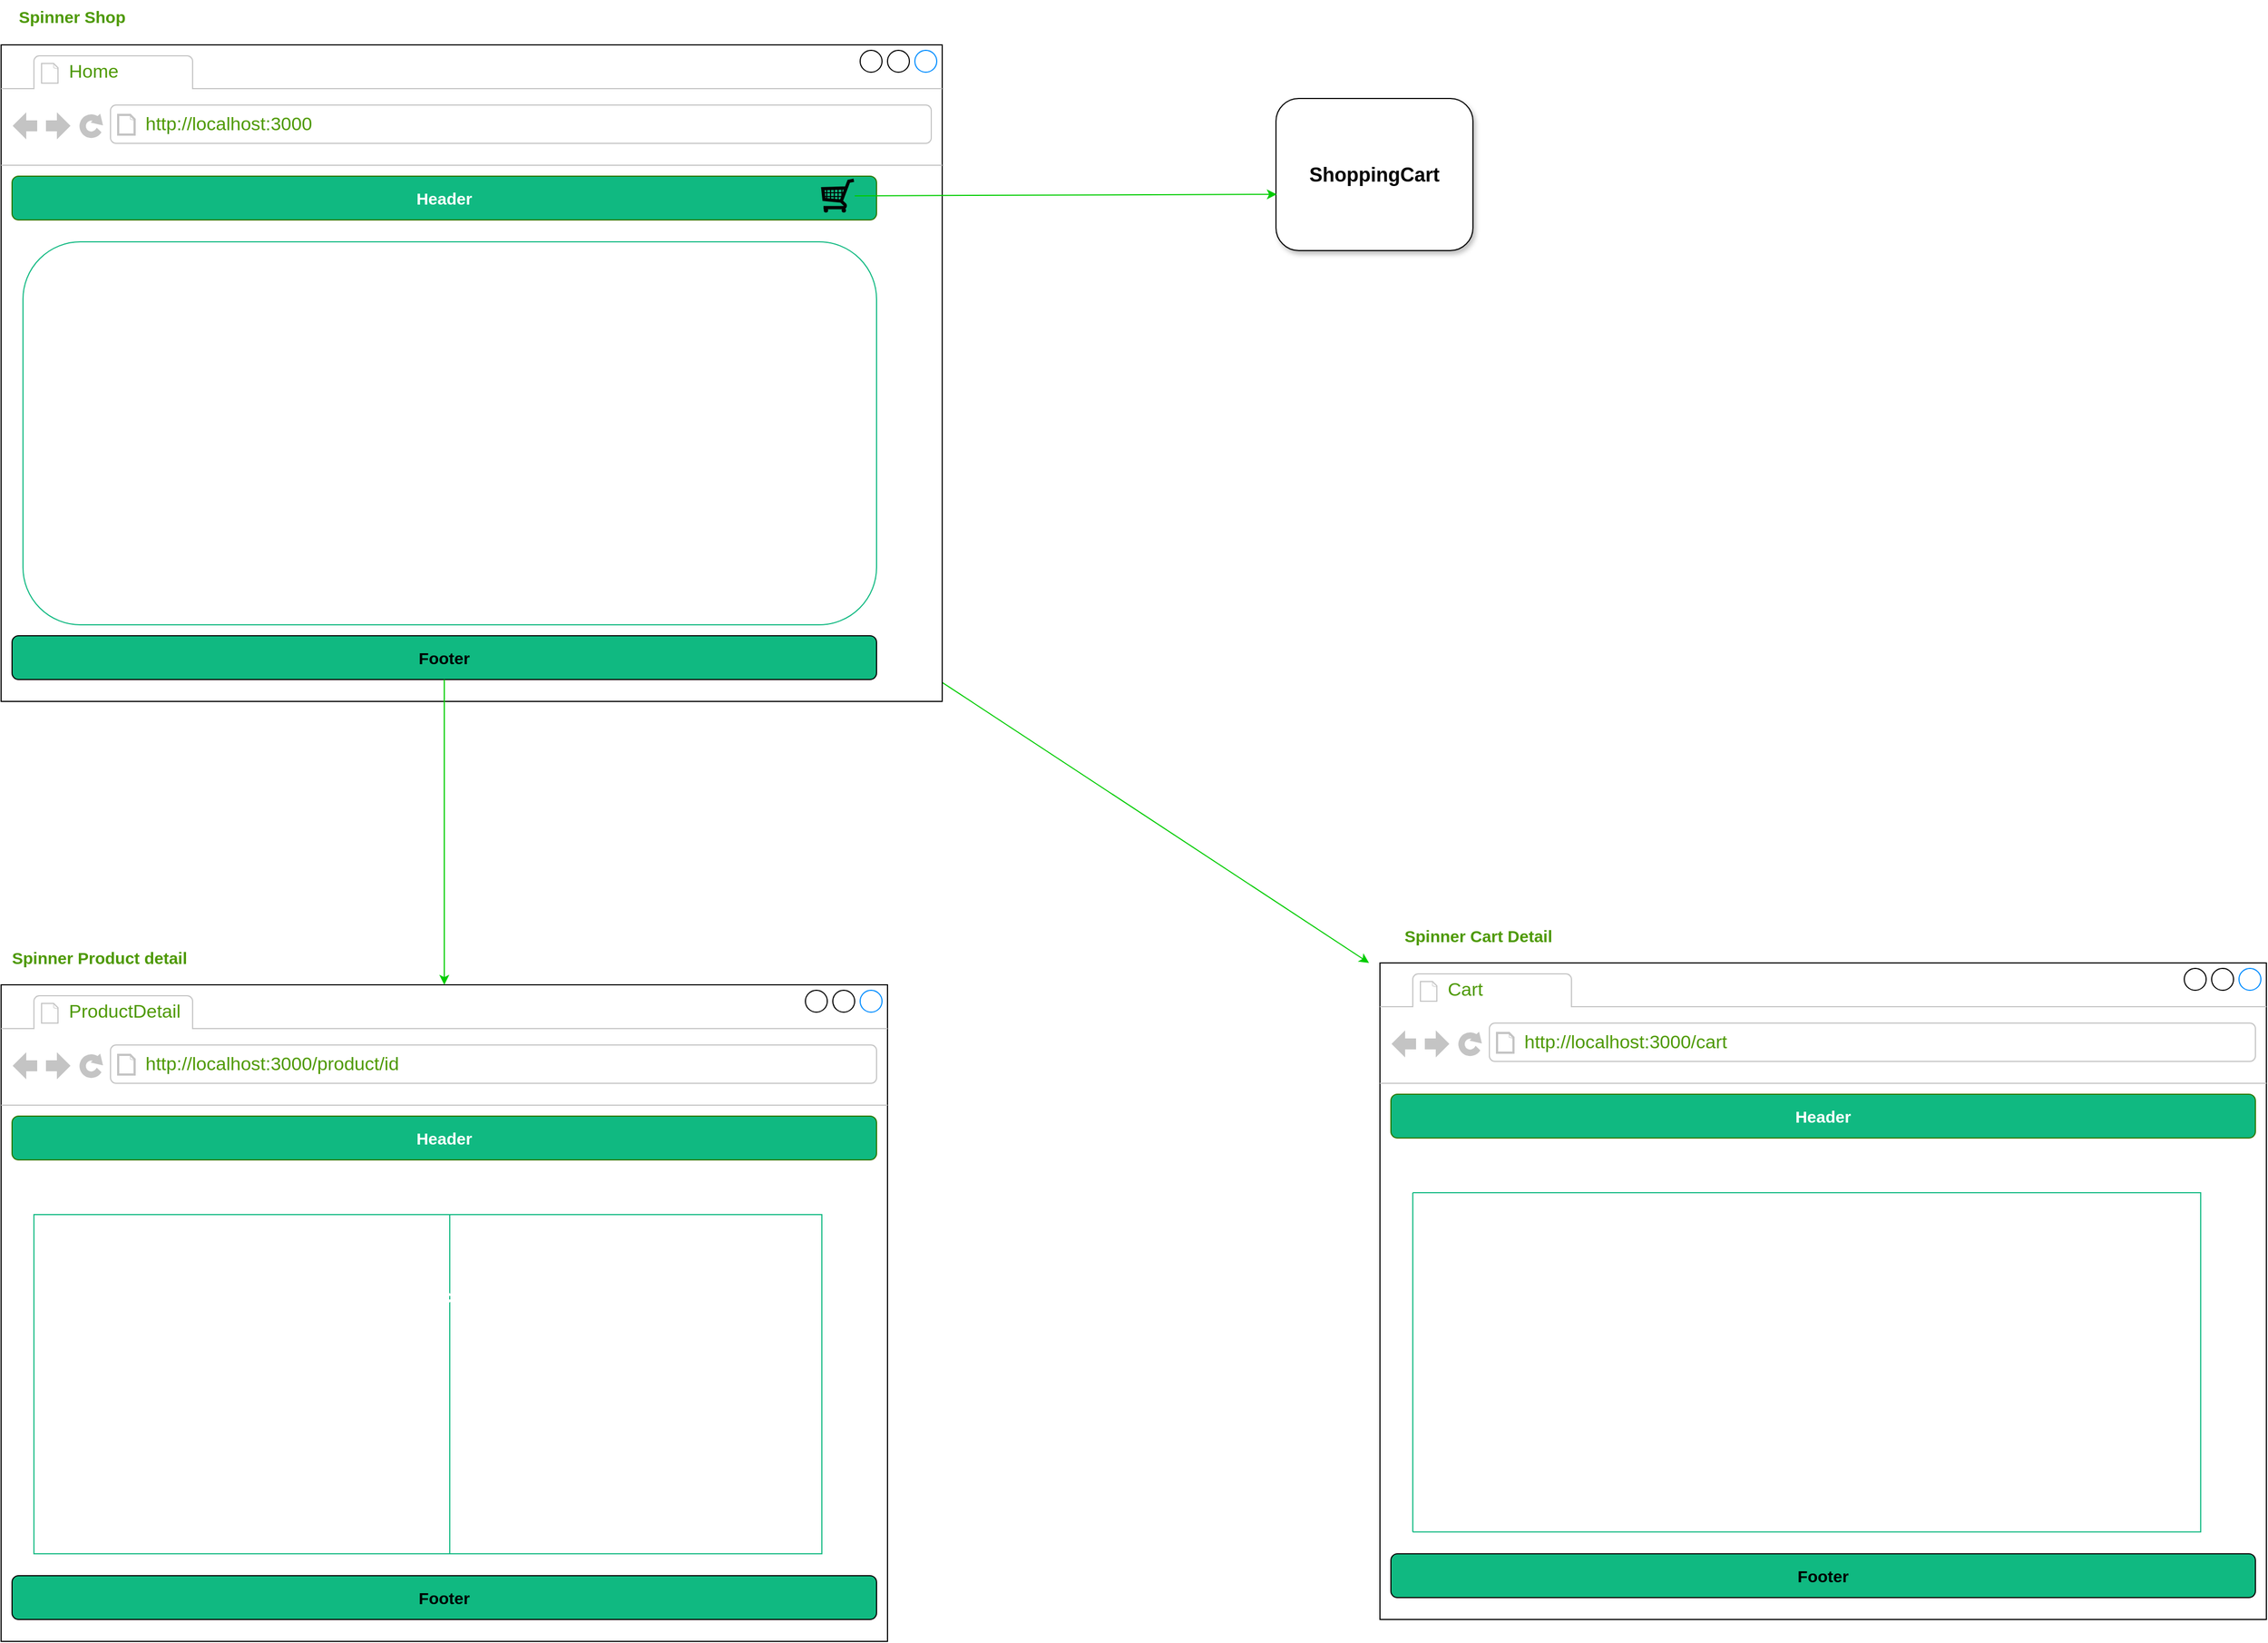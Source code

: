 <mxfile>
    <diagram id="RsQ2uPMJgdX-NSogiXf2" name="general-app-explanation">
        <mxGraphModel dx="4436" dy="1948" grid="1" gridSize="10" guides="1" tooltips="1" connect="1" arrows="1" fold="1" page="1" pageScale="1" pageWidth="850" pageHeight="1100" math="0" shadow="0">
            <root>
                <mxCell id="0"/>
                <mxCell id="1" parent="0"/>
                <mxCell id="K9DbTx4Tkm76TYNsKObI-102" style="edgeStyle=none;html=1;fontSize=18;fontColor=#FFFFFF;fillColor=#f9f7ed;strokeColor=#00CC00;" parent="1" source="18" edge="1">
                    <mxGeometry relative="1" as="geometry">
                        <mxPoint x="1270" y="890" as="targetPoint"/>
                    </mxGeometry>
                </mxCell>
                <mxCell id="18" value="" style="strokeWidth=1;shadow=0;dashed=0;align=center;html=1;shape=mxgraph.mockup.containers.browserWindow;rSize=0;strokeColor2=#008cff;strokeColor3=#c4c4c4;mainText=,;recursiveResize=0;" parent="1" vertex="1">
                    <mxGeometry x="20" y="51" width="860" height="600" as="geometry"/>
                </mxCell>
                <mxCell id="19" value="&lt;font color=&quot;#4d9900&quot;&gt;Home&lt;/font&gt;" style="strokeWidth=1;shadow=0;dashed=0;align=center;html=1;shape=mxgraph.mockup.containers.anchor;fontSize=17;fontColor=#666666;align=left;" parent="18" vertex="1">
                    <mxGeometry x="60" y="12" width="110" height="26" as="geometry"/>
                </mxCell>
                <mxCell id="20" value="&lt;font color=&quot;#4d9900&quot;&gt;http://localhost:3000&lt;/font&gt;" style="strokeWidth=1;shadow=0;dashed=0;align=center;html=1;shape=mxgraph.mockup.containers.anchor;rSize=0;fontSize=17;fontColor=#666666;align=left;" parent="18" vertex="1">
                    <mxGeometry x="130" y="60" width="250" height="26" as="geometry"/>
                </mxCell>
                <mxCell id="38" style="edgeStyle=none;html=1;exitX=1;exitY=1;exitDx=0;exitDy=0;" parent="18" edge="1">
                    <mxGeometry relative="1" as="geometry">
                        <mxPoint x="80" y="170" as="sourcePoint"/>
                        <mxPoint x="80" y="170" as="targetPoint"/>
                    </mxGeometry>
                </mxCell>
                <mxCell id="K9DbTx4Tkm76TYNsKObI-42" value="&lt;font style=&quot;font-size: 15px&quot;&gt;&lt;b&gt;Header&lt;/b&gt;&lt;/font&gt;" style="rounded=1;whiteSpace=wrap;html=1;fillColor=#10b981;fontColor=#ffffff;strokeColor=#2D7600;" parent="18" vertex="1">
                    <mxGeometry x="10" y="120" width="790" height="40" as="geometry"/>
                </mxCell>
                <mxCell id="K9DbTx4Tkm76TYNsKObI-43" value="&lt;font style=&quot;font-size: 15px&quot;&gt;&lt;b&gt;Footer&lt;/b&gt;&lt;/font&gt;" style="rounded=1;whiteSpace=wrap;html=1;fillColor=#10b981;" parent="18" vertex="1">
                    <mxGeometry x="10" y="540" width="790" height="40" as="geometry"/>
                </mxCell>
                <mxCell id="K9DbTx4Tkm76TYNsKObI-44" value="&lt;font color=&quot;#ffffff&quot; style=&quot;font-size: 18px&quot;&gt;&lt;b&gt;Spinner List&lt;/b&gt;&lt;/font&gt;" style="rounded=1;whiteSpace=wrap;html=1;fontColor=#00CC00;strokeColor=#10b981;fillColor=none;gradientColor=#FFFFFF;" parent="18" vertex="1">
                    <mxGeometry x="20" y="180" width="780" height="350" as="geometry"/>
                </mxCell>
                <mxCell id="K9DbTx4Tkm76TYNsKObI-82" value="" style="verticalLabelPosition=bottom;shadow=0;dashed=0;align=center;html=1;verticalAlign=top;strokeWidth=1;shape=mxgraph.mockup.misc.shoppingCart;strokeColor=#030303;fontSize=18;fontColor=#FFFFFF;fillColor=#030303;gradientColor=#FFFFFF;" parent="18" vertex="1">
                    <mxGeometry x="750" y="123" width="30" height="30" as="geometry"/>
                </mxCell>
                <mxCell id="K9DbTx4Tkm76TYNsKObI-45" value="&lt;font color=&quot;#4d9900&quot;&gt;&lt;b&gt;Spinner Shop&lt;/b&gt;&lt;/font&gt;" style="text;html=1;strokeColor=none;fillColor=none;align=center;verticalAlign=middle;whiteSpace=wrap;rounded=0;fontSize=15;fontColor=#FFFFFF;" parent="1" vertex="1">
                    <mxGeometry x="30" y="10" width="110" height="30" as="geometry"/>
                </mxCell>
                <mxCell id="K9DbTx4Tkm76TYNsKObI-53" value="" style="strokeWidth=1;shadow=0;dashed=0;align=center;html=1;shape=mxgraph.mockup.containers.browserWindow;rSize=0;strokeColor2=#008cff;strokeColor3=#c4c4c4;mainText=,;recursiveResize=0;" parent="1" vertex="1">
                    <mxGeometry x="20" y="910" width="810" height="600" as="geometry"/>
                </mxCell>
                <mxCell id="K9DbTx4Tkm76TYNsKObI-54" value="&lt;font color=&quot;#4d9900&quot;&gt;ProductDetail&lt;/font&gt;" style="strokeWidth=1;shadow=0;dashed=0;align=center;html=1;shape=mxgraph.mockup.containers.anchor;fontSize=17;fontColor=#666666;align=left;" parent="K9DbTx4Tkm76TYNsKObI-53" vertex="1">
                    <mxGeometry x="60" y="12" width="110" height="26" as="geometry"/>
                </mxCell>
                <mxCell id="K9DbTx4Tkm76TYNsKObI-55" value="&lt;font color=&quot;#4d9900&quot;&gt;http://localhost:3000/product/id&lt;/font&gt;" style="strokeWidth=1;shadow=0;dashed=0;align=center;html=1;shape=mxgraph.mockup.containers.anchor;rSize=0;fontSize=17;fontColor=#666666;align=left;" parent="K9DbTx4Tkm76TYNsKObI-53" vertex="1">
                    <mxGeometry x="130" y="60" width="250" height="26" as="geometry"/>
                </mxCell>
                <mxCell id="K9DbTx4Tkm76TYNsKObI-56" style="edgeStyle=none;html=1;exitX=1;exitY=1;exitDx=0;exitDy=0;" parent="K9DbTx4Tkm76TYNsKObI-53" edge="1">
                    <mxGeometry relative="1" as="geometry">
                        <mxPoint x="80" y="170" as="sourcePoint"/>
                        <mxPoint x="80" y="170" as="targetPoint"/>
                    </mxGeometry>
                </mxCell>
                <mxCell id="K9DbTx4Tkm76TYNsKObI-57" value="&lt;font style=&quot;font-size: 15px&quot;&gt;&lt;b&gt;Header&lt;/b&gt;&lt;/font&gt;" style="rounded=1;whiteSpace=wrap;html=1;fillColor=#10b981;fontColor=#ffffff;strokeColor=#2D7600;" parent="K9DbTx4Tkm76TYNsKObI-53" vertex="1">
                    <mxGeometry x="10" y="120" width="790" height="40" as="geometry"/>
                </mxCell>
                <mxCell id="K9DbTx4Tkm76TYNsKObI-58" value="&lt;font style=&quot;font-size: 15px&quot;&gt;&lt;b&gt;Footer&lt;/b&gt;&lt;/font&gt;" style="rounded=1;whiteSpace=wrap;html=1;fillColor=#10b981;" parent="K9DbTx4Tkm76TYNsKObI-53" vertex="1">
                    <mxGeometry x="10" y="540" width="790" height="40" as="geometry"/>
                </mxCell>
                <mxCell id="K9DbTx4Tkm76TYNsKObI-64" value="" style="swimlane;horizontal=0;fontSize=15;fontColor=#FFFFFF;strokeColor=#10b981;fillColor=none;gradientColor=#FFFFFF;startSize=380;" parent="K9DbTx4Tkm76TYNsKObI-53" vertex="1">
                    <mxGeometry x="30" y="210" width="720" height="310" as="geometry"/>
                </mxCell>
                <mxCell id="K9DbTx4Tkm76TYNsKObI-65" value="&lt;b&gt;&lt;font style=&quot;font-size: 18px&quot;&gt;Product detail&lt;/font&gt;&lt;/b&gt;" style="text;html=1;strokeColor=none;fillColor=none;align=center;verticalAlign=middle;whiteSpace=wrap;rounded=0;fontSize=15;fontColor=#FFFFFF;" parent="K9DbTx4Tkm76TYNsKObI-64" vertex="1">
                    <mxGeometry x="300" y="60" width="160" height="30" as="geometry"/>
                </mxCell>
                <mxCell id="K9DbTx4Tkm76TYNsKObI-66" style="edgeStyle=none;html=1;fontSize=18;fontColor=#FFFFFF;exitX=0.5;exitY=1;exitDx=0;exitDy=0;fillColor=#eeeeee;strokeColor=#00CC00;" parent="1" source="K9DbTx4Tkm76TYNsKObI-43" target="K9DbTx4Tkm76TYNsKObI-53" edge="1">
                    <mxGeometry relative="1" as="geometry"/>
                </mxCell>
                <mxCell id="K9DbTx4Tkm76TYNsKObI-83" value="&lt;b&gt;ShoppingCart&lt;/b&gt;" style="rounded=1;whiteSpace=wrap;html=1;shadow=1;fontSize=18;" parent="1" vertex="1">
                    <mxGeometry x="1185" y="100" width="180" height="139" as="geometry"/>
                </mxCell>
                <mxCell id="K9DbTx4Tkm76TYNsKObI-84" style="edgeStyle=none;html=1;entryX=0.004;entryY=0.63;entryDx=0;entryDy=0;entryPerimeter=0;fontSize=18;fontColor=#FFFFFF;fillColor=#eeeeee;strokeColor=#00CC00;" parent="1" source="K9DbTx4Tkm76TYNsKObI-82" target="K9DbTx4Tkm76TYNsKObI-83" edge="1">
                    <mxGeometry relative="1" as="geometry"/>
                </mxCell>
                <mxCell id="K9DbTx4Tkm76TYNsKObI-93" value="" style="strokeWidth=1;shadow=0;dashed=0;align=center;html=1;shape=mxgraph.mockup.containers.browserWindow;rSize=0;strokeColor2=#008cff;strokeColor3=#c4c4c4;mainText=,;recursiveResize=0;" parent="1" vertex="1">
                    <mxGeometry x="1280" y="890" width="810" height="600" as="geometry"/>
                </mxCell>
                <mxCell id="K9DbTx4Tkm76TYNsKObI-94" value="&lt;font color=&quot;#4d9900&quot;&gt;Cart&lt;/font&gt;" style="strokeWidth=1;shadow=0;dashed=0;align=center;html=1;shape=mxgraph.mockup.containers.anchor;fontSize=17;fontColor=#666666;align=left;" parent="K9DbTx4Tkm76TYNsKObI-93" vertex="1">
                    <mxGeometry x="60" y="12" width="110" height="26" as="geometry"/>
                </mxCell>
                <mxCell id="K9DbTx4Tkm76TYNsKObI-95" value="&lt;font color=&quot;#4d9900&quot;&gt;http://localhost:3000/cart&lt;/font&gt;" style="strokeWidth=1;shadow=0;dashed=0;align=center;html=1;shape=mxgraph.mockup.containers.anchor;rSize=0;fontSize=17;fontColor=#666666;align=left;" parent="K9DbTx4Tkm76TYNsKObI-93" vertex="1">
                    <mxGeometry x="130" y="60" width="250" height="26" as="geometry"/>
                </mxCell>
                <mxCell id="K9DbTx4Tkm76TYNsKObI-96" style="edgeStyle=none;html=1;exitX=1;exitY=1;exitDx=0;exitDy=0;" parent="K9DbTx4Tkm76TYNsKObI-93" edge="1">
                    <mxGeometry relative="1" as="geometry">
                        <mxPoint x="80" y="170" as="sourcePoint"/>
                        <mxPoint x="80" y="170" as="targetPoint"/>
                    </mxGeometry>
                </mxCell>
                <mxCell id="K9DbTx4Tkm76TYNsKObI-97" value="&lt;font style=&quot;font-size: 15px&quot;&gt;&lt;b&gt;Header&lt;/b&gt;&lt;/font&gt;" style="rounded=1;whiteSpace=wrap;html=1;fillColor=#10b981;fontColor=#ffffff;strokeColor=#2D7600;" parent="K9DbTx4Tkm76TYNsKObI-93" vertex="1">
                    <mxGeometry x="10" y="120" width="790" height="40" as="geometry"/>
                </mxCell>
                <mxCell id="K9DbTx4Tkm76TYNsKObI-98" value="&lt;font style=&quot;font-size: 15px&quot;&gt;&lt;b&gt;Footer&lt;/b&gt;&lt;/font&gt;" style="rounded=1;whiteSpace=wrap;html=1;fillColor=#10b981;" parent="K9DbTx4Tkm76TYNsKObI-93" vertex="1">
                    <mxGeometry x="10" y="540" width="790" height="40" as="geometry"/>
                </mxCell>
                <mxCell id="K9DbTx4Tkm76TYNsKObI-99" value="" style="swimlane;horizontal=0;fontSize=15;fontColor=#FFFFFF;strokeColor=#10b981;fillColor=none;gradientColor=#FFFFFF;startSize=0;" parent="K9DbTx4Tkm76TYNsKObI-93" vertex="1">
                    <mxGeometry x="30" y="210" width="720" height="310" as="geometry"/>
                </mxCell>
                <mxCell id="K9DbTx4Tkm76TYNsKObI-100" value="&lt;b&gt;&lt;font style=&quot;font-size: 18px&quot;&gt;Cart Detail&lt;/font&gt;&lt;/b&gt;" style="text;html=1;strokeColor=none;fillColor=none;align=center;verticalAlign=middle;whiteSpace=wrap;rounded=0;fontSize=15;fontColor=#FFFFFF;" parent="K9DbTx4Tkm76TYNsKObI-99" vertex="1">
                    <mxGeometry x="300" y="60" width="160" height="30" as="geometry"/>
                </mxCell>
                <mxCell id="8KLzEu3gycsm8Wern7vB-38" value="&lt;font color=&quot;#4d9900&quot;&gt;&lt;b&gt;Spinner Product detail&lt;/b&gt;&lt;/font&gt;" style="text;html=1;strokeColor=none;fillColor=none;align=center;verticalAlign=middle;whiteSpace=wrap;rounded=0;fontSize=15;fontColor=#FFFFFF;" parent="1" vertex="1">
                    <mxGeometry x="20" y="870" width="180" height="30" as="geometry"/>
                </mxCell>
                <mxCell id="8KLzEu3gycsm8Wern7vB-40" value="&lt;font color=&quot;#4d9900&quot;&gt;&lt;b&gt;Spinner Cart Detail&lt;/b&gt;&lt;/font&gt;" style="text;html=1;strokeColor=none;fillColor=none;align=center;verticalAlign=middle;whiteSpace=wrap;rounded=0;fontSize=15;fontColor=#FFFFFF;" parent="1" vertex="1">
                    <mxGeometry x="1280" y="850" width="180" height="30" as="geometry"/>
                </mxCell>
            </root>
        </mxGraphModel>
    </diagram>
    <diagram name="mfe-app-architecture" id="vZdjbQO48gKIL84T-E8i">
        <mxGraphModel dx="1848" dy="812" grid="1" gridSize="10" guides="1" tooltips="1" connect="1" arrows="1" fold="1" page="1" pageScale="1" pageWidth="850" pageHeight="1100" math="0" shadow="0">
            <root>
                <mxCell id="N8NDR8l6x0q2m6DLPLbC-0"/>
                <mxCell id="N8NDR8l6x0q2m6DLPLbC-1" parent="N8NDR8l6x0q2m6DLPLbC-0"/>
                <mxCell id="o7NgSWwI9lWjtZkXm5Qo-6" style="edgeStyle=orthogonalEdgeStyle;html=1;fontSize=17;fontColor=#4D9900;fillColor=#cdeb8b;strokeColor=#00CC00;exitX=0;exitY=0.5;exitDx=0;exitDy=0;entryX=0.348;entryY=0;entryDx=0;entryDy=0;entryPerimeter=0;endArrow=classic;endFill=1;" parent="N8NDR8l6x0q2m6DLPLbC-1" source="WtYRlf2IBwSMmUjIylfN-0" target="WtYRlf2IBwSMmUjIylfN-1" edge="1">
                    <mxGeometry relative="1" as="geometry">
                        <mxPoint x="90" y="410" as="targetPoint"/>
                        <mxPoint x="250" y="250.0" as="sourcePoint"/>
                    </mxGeometry>
                </mxCell>
                <mxCell id="o7NgSWwI9lWjtZkXm5Qo-12" style="edgeStyle=orthogonalEdgeStyle;html=1;fontSize=17;fontColor=#4D9900;strokeColor=#00CC00;entryX=0.5;entryY=0;entryDx=0;entryDy=0;" parent="N8NDR8l6x0q2m6DLPLbC-1" source="WtYRlf2IBwSMmUjIylfN-0" target="WtYRlf2IBwSMmUjIylfN-6" edge="1">
                    <mxGeometry relative="1" as="geometry">
                        <mxPoint x="715" y="390" as="targetPoint"/>
                        <mxPoint x="630" y="220.0" as="sourcePoint"/>
                        <Array as="points">
                            <mxPoint x="715" y="220"/>
                        </Array>
                    </mxGeometry>
                </mxCell>
                <mxCell id="o7NgSWwI9lWjtZkXm5Qo-10" style="edgeStyle=orthogonalEdgeStyle;html=1;entryX=0.38;entryY=1.042;entryDx=0;entryDy=0;entryPerimeter=0;fontSize=17;fontColor=#4D9900;strokeColor=#00CC00;exitX=0.482;exitY=1.019;exitDx=0;exitDy=0;exitPerimeter=0;" parent="N8NDR8l6x0q2m6DLPLbC-1" source="WtYRlf2IBwSMmUjIylfN-6" target="WtYRlf2IBwSMmUjIylfN-1" edge="1">
                    <mxGeometry relative="1" as="geometry">
                        <mxPoint x="1060" y="514" as="sourcePoint"/>
                        <mxPoint x="101.84" y="845" as="targetPoint"/>
                        <Array as="points">
                            <mxPoint x="711" y="650"/>
                            <mxPoint x="97" y="650"/>
                        </Array>
                    </mxGeometry>
                </mxCell>
                <mxCell id="WtYRlf2IBwSMmUjIylfN-9" style="edgeStyle=orthogonalEdgeStyle;html=1;entryX=0.452;entryY=-0.068;entryDx=0;entryDy=0;entryPerimeter=0;fontSize=17;fontColor=#4D9900;strokeColor=#00CC00;" parent="N8NDR8l6x0q2m6DLPLbC-1" source="WtYRlf2IBwSMmUjIylfN-0" target="WtYRlf2IBwSMmUjIylfN-2" edge="1">
                    <mxGeometry relative="1" as="geometry"/>
                </mxCell>
                <mxCell id="WtYRlf2IBwSMmUjIylfN-0" value="&lt;font color=&quot;#4d9900&quot;&gt;HOME&lt;/font&gt;" style="rounded=1;whiteSpace=wrap;html=1;shadow=1;fontSize=17;" parent="N8NDR8l6x0q2m6DLPLbC-1" vertex="1">
                    <mxGeometry x="280" y="170" width="230" height="90" as="geometry"/>
                </mxCell>
                <mxCell id="Ymggc-_FqvlsH3P2sJCJ-2" style="edgeStyle=orthogonalEdgeStyle;html=1;fontSize=17;fontColor=#4D9900;strokeColor=#00CC00;entryX=0;entryY=0.778;entryDx=0;entryDy=0;entryPerimeter=0;" parent="N8NDR8l6x0q2m6DLPLbC-1" source="WtYRlf2IBwSMmUjIylfN-1" target="WtYRlf2IBwSMmUjIylfN-0" edge="1">
                    <mxGeometry relative="1" as="geometry">
                        <mxPoint x="260" y="240" as="targetPoint"/>
                        <Array as="points">
                            <mxPoint x="125" y="240"/>
                        </Array>
                    </mxGeometry>
                </mxCell>
                <mxCell id="Ymggc-_FqvlsH3P2sJCJ-3" style="edgeStyle=orthogonalEdgeStyle;html=1;fontSize=17;fontColor=#4D9900;strokeColor=#00CC00;entryX=0.393;entryY=1.04;entryDx=0;entryDy=0;entryPerimeter=0;" parent="N8NDR8l6x0q2m6DLPLbC-1" source="WtYRlf2IBwSMmUjIylfN-1" target="WtYRlf2IBwSMmUjIylfN-6" edge="1">
                    <mxGeometry relative="1" as="geometry">
                        <mxPoint x="690" y="530" as="targetPoint"/>
                        <Array as="points">
                            <mxPoint x="125" y="620"/>
                            <mxPoint x="690" y="620"/>
                        </Array>
                    </mxGeometry>
                </mxCell>
                <mxCell id="WtYRlf2IBwSMmUjIylfN-1" value="&lt;font color=&quot;#4d9900&quot;&gt;CART&lt;/font&gt;" style="rounded=1;whiteSpace=wrap;html=1;shadow=1;fontSize=17;" parent="N8NDR8l6x0q2m6DLPLbC-1" vertex="1">
                    <mxGeometry x="10" y="420" width="230" height="90" as="geometry"/>
                </mxCell>
                <mxCell id="Ymggc-_FqvlsH3P2sJCJ-9" style="edgeStyle=orthogonalEdgeStyle;html=1;fontSize=17;fontColor=#4D9900;endArrow=classic;endFill=1;strokeColor=#00CC00;exitX=0;exitY=0.5;exitDx=0;exitDy=0;" parent="N8NDR8l6x0q2m6DLPLbC-1" source="WtYRlf2IBwSMmUjIylfN-2" target="WtYRlf2IBwSMmUjIylfN-1" edge="1">
                    <mxGeometry relative="1" as="geometry"/>
                </mxCell>
                <mxCell id="WtYRlf2IBwSMmUjIylfN-2" value="" style="rounded=1;whiteSpace=wrap;html=1;shadow=1;fontSize=17;" parent="N8NDR8l6x0q2m6DLPLbC-1" vertex="1">
                    <mxGeometry x="290" y="410" width="230" height="110" as="geometry"/>
                </mxCell>
                <mxCell id="o7NgSWwI9lWjtZkXm5Qo-1" value="Redux Store" style="text;html=1;strokeColor=none;fillColor=none;align=center;verticalAlign=middle;whiteSpace=wrap;rounded=0;shadow=1;fontSize=17;fontColor=#4D9900;" parent="N8NDR8l6x0q2m6DLPLbC-1" vertex="1">
                    <mxGeometry x="298.38" y="470" width="110" height="30" as="geometry"/>
                </mxCell>
                <mxCell id="o7NgSWwI9lWjtZkXm5Qo-0" value="" style="sketch=0;outlineConnect=0;fontColor=#232F3E;gradientColor=none;fillColor=#3F8624;strokeColor=none;dashed=0;verticalLabelPosition=bottom;verticalAlign=top;align=center;html=1;fontSize=12;fontStyle=0;aspect=fixed;pointerEvents=1;shape=mxgraph.aws4.iot_analytics_data_store;shadow=1;" parent="N8NDR8l6x0q2m6DLPLbC-1" vertex="1">
                    <mxGeometry x="430" y="461" width="33.23" height="48" as="geometry"/>
                </mxCell>
                <mxCell id="WtYRlf2IBwSMmUjIylfN-8" style="edgeStyle=orthogonalEdgeStyle;html=1;fontSize=17;fontColor=#4D9900;strokeColor=#00CC00;" parent="N8NDR8l6x0q2m6DLPLbC-1" source="WtYRlf2IBwSMmUjIylfN-6" edge="1">
                    <mxGeometry relative="1" as="geometry">
                        <mxPoint x="522" y="465" as="targetPoint"/>
                        <Array as="points">
                            <mxPoint x="522" y="465"/>
                        </Array>
                    </mxGeometry>
                </mxCell>
                <mxCell id="Ymggc-_FqvlsH3P2sJCJ-0" style="edgeStyle=orthogonalEdgeStyle;html=1;entryX=0;entryY=0.5;entryDx=0;entryDy=0;fontSize=17;fontColor=#4D9900;strokeColor=#00CC00;" parent="N8NDR8l6x0q2m6DLPLbC-1" source="WtYRlf2IBwSMmUjIylfN-6" target="WtYRlf2IBwSMmUjIylfN-14" edge="1">
                    <mxGeometry relative="1" as="geometry"/>
                </mxCell>
                <mxCell id="Ymggc-_FqvlsH3P2sJCJ-4" style="edgeStyle=orthogonalEdgeStyle;html=1;fontSize=17;fontColor=#4D9900;strokeColor=#00CC00;entryX=1.003;entryY=0.774;entryDx=0;entryDy=0;entryPerimeter=0;" parent="N8NDR8l6x0q2m6DLPLbC-1" source="WtYRlf2IBwSMmUjIylfN-6" target="WtYRlf2IBwSMmUjIylfN-0" edge="1">
                    <mxGeometry relative="1" as="geometry">
                        <mxPoint x="520" y="240" as="targetPoint"/>
                        <Array as="points">
                            <mxPoint x="690" y="240"/>
                        </Array>
                    </mxGeometry>
                </mxCell>
                <mxCell id="WtYRlf2IBwSMmUjIylfN-6" value="&lt;font color=&quot;#4d9900&quot;&gt;PRODUCT_DETAIL_PAGE&lt;/font&gt;" style="rounded=1;whiteSpace=wrap;html=1;shadow=1;fontSize=17;" parent="N8NDR8l6x0q2m6DLPLbC-1" vertex="1">
                    <mxGeometry x="600" y="420" width="230" height="90" as="geometry"/>
                </mxCell>
                <mxCell id="Ymggc-_FqvlsH3P2sJCJ-5" style="edgeStyle=orthogonalEdgeStyle;html=1;fontSize=17;fontColor=#4D9900;endArrow=classic;endFill=1;strokeColor=#00CC00;" parent="N8NDR8l6x0q2m6DLPLbC-1" source="WtYRlf2IBwSMmUjIylfN-14" target="WtYRlf2IBwSMmUjIylfN-1" edge="1">
                    <mxGeometry relative="1" as="geometry">
                        <Array as="points">
                            <mxPoint x="1035" y="680"/>
                            <mxPoint x="70" y="680"/>
                        </Array>
                    </mxGeometry>
                </mxCell>
                <mxCell id="WtYRlf2IBwSMmUjIylfN-14" value="&lt;font color=&quot;#4d9900&quot;&gt;ADD_TO_CARD&lt;/font&gt;" style="rounded=1;whiteSpace=wrap;html=1;shadow=1;fontSize=17;" parent="N8NDR8l6x0q2m6DLPLbC-1" vertex="1">
                    <mxGeometry x="920" y="420" width="230" height="90" as="geometry"/>
                </mxCell>
                <mxCell id="Ymggc-_FqvlsH3P2sJCJ-6" value="Port: 3000" style="text;html=1;strokeColor=none;fillColor=none;align=center;verticalAlign=middle;whiteSpace=wrap;rounded=0;shadow=1;fontSize=13;fontColor=#007FFF;" parent="N8NDR8l6x0q2m6DLPLbC-1" vertex="1">
                    <mxGeometry x="275" y="171" width="90" height="30" as="geometry"/>
                </mxCell>
                <mxCell id="Ymggc-_FqvlsH3P2sJCJ-7" value="Port: 3002" style="text;html=1;strokeColor=none;fillColor=none;align=center;verticalAlign=middle;whiteSpace=wrap;rounded=0;shadow=1;fontSize=13;fontColor=#007FFF;" parent="N8NDR8l6x0q2m6DLPLbC-1" vertex="1">
                    <mxGeometry x="4" y="420" width="90" height="30" as="geometry"/>
                </mxCell>
                <mxCell id="Ymggc-_FqvlsH3P2sJCJ-8" value="Port: 3004" style="text;html=1;strokeColor=none;fillColor=none;align=center;verticalAlign=middle;whiteSpace=wrap;rounded=0;shadow=1;fontSize=13;fontColor=#007FFF;" parent="N8NDR8l6x0q2m6DLPLbC-1" vertex="1">
                    <mxGeometry x="288.38" y="410" width="90" height="30" as="geometry"/>
                </mxCell>
                <mxCell id="Ymggc-_FqvlsH3P2sJCJ-10" value="Port: 3001" style="text;html=1;strokeColor=none;fillColor=none;align=center;verticalAlign=middle;whiteSpace=wrap;rounded=0;shadow=1;fontSize=13;fontColor=#007FFF;" parent="N8NDR8l6x0q2m6DLPLbC-1" vertex="1">
                    <mxGeometry x="595" y="420" width="90" height="30" as="geometry"/>
                </mxCell>
                <mxCell id="Ymggc-_FqvlsH3P2sJCJ-11" value="Port: 3003" style="text;html=1;strokeColor=none;fillColor=none;align=center;verticalAlign=middle;whiteSpace=wrap;rounded=0;shadow=1;fontSize=13;fontColor=#007FFF;" parent="N8NDR8l6x0q2m6DLPLbC-1" vertex="1">
                    <mxGeometry x="913" y="421" width="90" height="30" as="geometry"/>
                </mxCell>
            </root>
        </mxGraphModel>
    </diagram>
</mxfile>